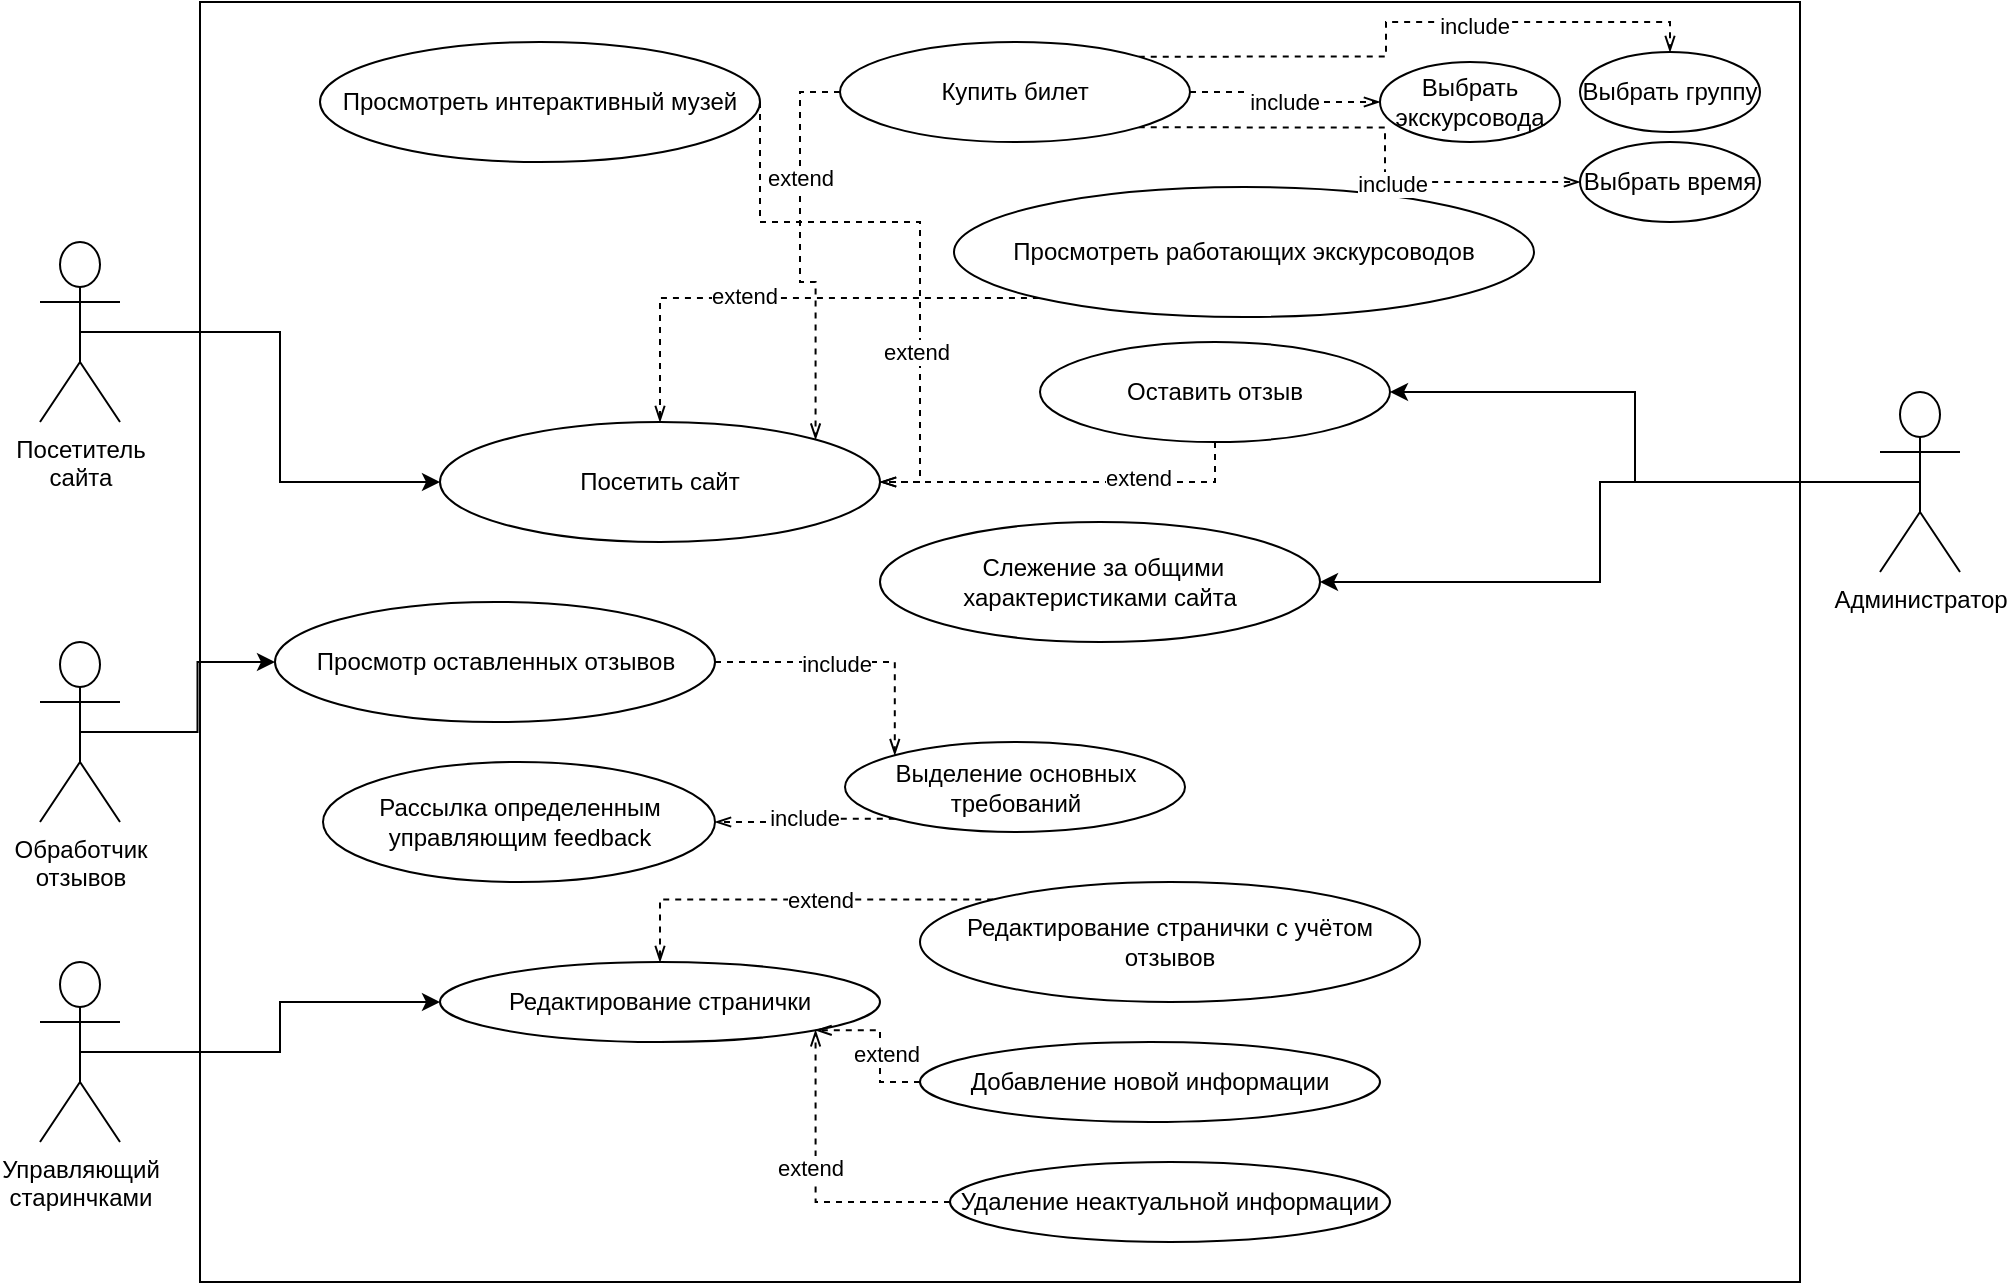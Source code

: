 <mxfile version="13.8.4" type="github">
  <diagram id="HkLXYZkjPSmSRo82ktFW" name="Страница 1">
    <mxGraphModel dx="1398" dy="696" grid="1" gridSize="10" guides="1" tooltips="1" connect="1" arrows="1" fold="1" page="1" pageScale="1" pageWidth="827" pageHeight="1169" math="0" shadow="0">
      <root>
        <mxCell id="0" />
        <mxCell id="1" parent="0" />
        <mxCell id="KDXUl9j2A7vx40TtsM8v-80" value="" style="rounded=0;whiteSpace=wrap;html=1;align=center;" vertex="1" parent="1">
          <mxGeometry x="160" y="200" width="800" height="640" as="geometry" />
        </mxCell>
        <mxCell id="KDXUl9j2A7vx40TtsM8v-7" value="Посетитель &lt;br&gt;сайта" style="shape=umlActor;verticalLabelPosition=bottom;verticalAlign=top;html=1;outlineConnect=0;labelPosition=center;align=center;" vertex="1" parent="1">
          <mxGeometry x="80" y="320" width="40" height="90" as="geometry" />
        </mxCell>
        <mxCell id="KDXUl9j2A7vx40TtsM8v-8" value="Управляющий&lt;br&gt;старинчками" style="shape=umlActor;verticalLabelPosition=bottom;verticalAlign=top;html=1;outlineConnect=0;labelPosition=center;align=center;" vertex="1" parent="1">
          <mxGeometry x="80" y="680" width="40" height="90" as="geometry" />
        </mxCell>
        <mxCell id="KDXUl9j2A7vx40TtsM8v-63" value="Удаление неактуальной информации" style="ellipse;whiteSpace=wrap;html=1;align=center;" vertex="1" parent="1">
          <mxGeometry x="535" y="780" width="220" height="40" as="geometry" />
        </mxCell>
        <mxCell id="KDXUl9j2A7vx40TtsM8v-70" value="Обработчик &lt;br&gt;отзывов" style="shape=umlActor;verticalLabelPosition=bottom;verticalAlign=top;html=1;outlineConnect=0;labelPosition=center;align=center;" vertex="1" parent="1">
          <mxGeometry x="80" y="520" width="40" height="90" as="geometry" />
        </mxCell>
        <mxCell id="KDXUl9j2A7vx40TtsM8v-46" style="edgeStyle=orthogonalEdgeStyle;rounded=0;orthogonalLoop=1;jettySize=auto;html=1;exitX=0.5;exitY=0.5;exitDx=0;exitDy=0;exitPerimeter=0;entryX=0;entryY=0.5;entryDx=0;entryDy=0;" edge="1" parent="1" source="KDXUl9j2A7vx40TtsM8v-7" target="KDXUl9j2A7vx40TtsM8v-12">
          <mxGeometry relative="1" as="geometry" />
        </mxCell>
        <mxCell id="KDXUl9j2A7vx40TtsM8v-61" style="edgeStyle=orthogonalEdgeStyle;rounded=0;orthogonalLoop=1;jettySize=auto;html=1;exitX=0.5;exitY=0.5;exitDx=0;exitDy=0;exitPerimeter=0;entryX=0;entryY=0.5;entryDx=0;entryDy=0;" edge="1" parent="1" source="KDXUl9j2A7vx40TtsM8v-8" target="KDXUl9j2A7vx40TtsM8v-60">
          <mxGeometry relative="1" as="geometry" />
        </mxCell>
        <mxCell id="KDXUl9j2A7vx40TtsM8v-57" style="edgeStyle=orthogonalEdgeStyle;rounded=0;orthogonalLoop=1;jettySize=auto;html=1;exitX=0.5;exitY=0.5;exitDx=0;exitDy=0;exitPerimeter=0;" edge="1" parent="1" source="KDXUl9j2A7vx40TtsM8v-9" target="KDXUl9j2A7vx40TtsM8v-56">
          <mxGeometry relative="1" as="geometry" />
        </mxCell>
        <mxCell id="KDXUl9j2A7vx40TtsM8v-78" style="edgeStyle=orthogonalEdgeStyle;rounded=0;orthogonalLoop=1;jettySize=auto;html=1;exitX=0.5;exitY=0.5;exitDx=0;exitDy=0;exitPerimeter=0;entryX=1;entryY=0.5;entryDx=0;entryDy=0;endArrow=classic;endFill=1;" edge="1" parent="1" source="KDXUl9j2A7vx40TtsM8v-9" target="KDXUl9j2A7vx40TtsM8v-36">
          <mxGeometry relative="1" as="geometry" />
        </mxCell>
        <mxCell id="KDXUl9j2A7vx40TtsM8v-9" value="Администратор" style="shape=umlActor;verticalLabelPosition=bottom;verticalAlign=top;html=1;outlineConnect=0;labelPosition=center;align=center;" vertex="1" parent="1">
          <mxGeometry x="1000" y="395" width="40" height="90" as="geometry" />
        </mxCell>
        <mxCell id="KDXUl9j2A7vx40TtsM8v-12" value="Посетить сайт" style="ellipse;whiteSpace=wrap;html=1;align=center;" vertex="1" parent="1">
          <mxGeometry x="280" y="410" width="220" height="60" as="geometry" />
        </mxCell>
        <mxCell id="KDXUl9j2A7vx40TtsM8v-51" style="edgeStyle=orthogonalEdgeStyle;rounded=0;orthogonalLoop=1;jettySize=auto;html=1;exitX=1;exitY=0.5;exitDx=0;exitDy=0;entryX=1;entryY=0.5;entryDx=0;entryDy=0;dashed=1;endArrow=openThin;endFill=0;" edge="1" parent="1" source="KDXUl9j2A7vx40TtsM8v-32" target="KDXUl9j2A7vx40TtsM8v-12">
          <mxGeometry relative="1" as="geometry">
            <Array as="points">
              <mxPoint x="440" y="310" />
              <mxPoint x="520" y="310" />
              <mxPoint x="520" y="440" />
            </Array>
          </mxGeometry>
        </mxCell>
        <mxCell id="KDXUl9j2A7vx40TtsM8v-53" value="extend" style="edgeLabel;html=1;align=center;verticalAlign=middle;resizable=0;points=[];" vertex="1" connectable="0" parent="KDXUl9j2A7vx40TtsM8v-51">
          <mxGeometry x="0.414" y="-2" relative="1" as="geometry">
            <mxPoint as="offset" />
          </mxGeometry>
        </mxCell>
        <mxCell id="KDXUl9j2A7vx40TtsM8v-32" value="Просмотреть интерактивный музей" style="ellipse;whiteSpace=wrap;html=1;align=center;" vertex="1" parent="1">
          <mxGeometry x="220" y="220" width="220" height="60" as="geometry" />
        </mxCell>
        <mxCell id="KDXUl9j2A7vx40TtsM8v-48" style="edgeStyle=orthogonalEdgeStyle;rounded=0;orthogonalLoop=1;jettySize=auto;html=1;exitX=0;exitY=1;exitDx=0;exitDy=0;dashed=1;endArrow=openThin;endFill=0;" edge="1" parent="1" source="KDXUl9j2A7vx40TtsM8v-33" target="KDXUl9j2A7vx40TtsM8v-12">
          <mxGeometry relative="1" as="geometry" />
        </mxCell>
        <mxCell id="KDXUl9j2A7vx40TtsM8v-55" value="extend" style="edgeLabel;html=1;align=center;verticalAlign=middle;resizable=0;points=[];" vertex="1" connectable="0" parent="KDXUl9j2A7vx40TtsM8v-48">
          <mxGeometry x="0.177" y="-1" relative="1" as="geometry">
            <mxPoint as="offset" />
          </mxGeometry>
        </mxCell>
        <mxCell id="KDXUl9j2A7vx40TtsM8v-33" value="Просмотреть работающих&amp;nbsp;экскурсоводов" style="ellipse;whiteSpace=wrap;html=1;align=center;" vertex="1" parent="1">
          <mxGeometry x="537" y="292.5" width="290" height="65" as="geometry" />
        </mxCell>
        <mxCell id="KDXUl9j2A7vx40TtsM8v-49" style="edgeStyle=orthogonalEdgeStyle;rounded=0;orthogonalLoop=1;jettySize=auto;html=1;exitX=0;exitY=0.5;exitDx=0;exitDy=0;entryX=1;entryY=0;entryDx=0;entryDy=0;dashed=1;endArrow=openThin;endFill=0;" edge="1" parent="1" source="KDXUl9j2A7vx40TtsM8v-35" target="KDXUl9j2A7vx40TtsM8v-12">
          <mxGeometry relative="1" as="geometry" />
        </mxCell>
        <mxCell id="KDXUl9j2A7vx40TtsM8v-52" value="extend" style="edgeLabel;html=1;align=center;verticalAlign=middle;resizable=0;points=[];" vertex="1" connectable="0" parent="KDXUl9j2A7vx40TtsM8v-49">
          <mxGeometry x="-0.375" relative="1" as="geometry">
            <mxPoint as="offset" />
          </mxGeometry>
        </mxCell>
        <mxCell id="KDXUl9j2A7vx40TtsM8v-85" style="edgeStyle=orthogonalEdgeStyle;rounded=0;orthogonalLoop=1;jettySize=auto;html=1;exitX=1;exitY=0.5;exitDx=0;exitDy=0;entryX=0;entryY=0.5;entryDx=0;entryDy=0;endArrow=openThin;endFill=0;dashed=1;" edge="1" parent="1" source="KDXUl9j2A7vx40TtsM8v-35" target="KDXUl9j2A7vx40TtsM8v-82">
          <mxGeometry relative="1" as="geometry" />
        </mxCell>
        <mxCell id="KDXUl9j2A7vx40TtsM8v-89" value="include" style="edgeLabel;html=1;align=center;verticalAlign=middle;resizable=0;points=[];" vertex="1" connectable="0" parent="KDXUl9j2A7vx40TtsM8v-85">
          <mxGeometry x="0.058" y="-1" relative="1" as="geometry">
            <mxPoint x="-1" y="-1" as="offset" />
          </mxGeometry>
        </mxCell>
        <mxCell id="KDXUl9j2A7vx40TtsM8v-86" style="edgeStyle=orthogonalEdgeStyle;rounded=0;orthogonalLoop=1;jettySize=auto;html=1;exitX=1;exitY=0;exitDx=0;exitDy=0;entryX=0.5;entryY=0;entryDx=0;entryDy=0;endArrow=openThin;endFill=0;dashed=1;" edge="1" parent="1" source="KDXUl9j2A7vx40TtsM8v-35" target="KDXUl9j2A7vx40TtsM8v-83">
          <mxGeometry relative="1" as="geometry">
            <Array as="points">
              <mxPoint x="753" y="227" />
              <mxPoint x="753" y="210" />
              <mxPoint x="895" y="210" />
            </Array>
          </mxGeometry>
        </mxCell>
        <mxCell id="KDXUl9j2A7vx40TtsM8v-88" value="include" style="edgeLabel;html=1;align=center;verticalAlign=middle;resizable=0;points=[];" vertex="1" connectable="0" parent="KDXUl9j2A7vx40TtsM8v-86">
          <mxGeometry x="0.242" y="-2" relative="1" as="geometry">
            <mxPoint as="offset" />
          </mxGeometry>
        </mxCell>
        <mxCell id="KDXUl9j2A7vx40TtsM8v-87" style="edgeStyle=orthogonalEdgeStyle;rounded=0;orthogonalLoop=1;jettySize=auto;html=1;exitX=1;exitY=1;exitDx=0;exitDy=0;endArrow=openThin;endFill=0;dashed=1;entryX=0;entryY=0.5;entryDx=0;entryDy=0;" edge="1" parent="1" source="KDXUl9j2A7vx40TtsM8v-35" target="KDXUl9j2A7vx40TtsM8v-84">
          <mxGeometry relative="1" as="geometry">
            <Array as="points" />
          </mxGeometry>
        </mxCell>
        <mxCell id="KDXUl9j2A7vx40TtsM8v-90" value="include" style="edgeLabel;html=1;align=center;verticalAlign=middle;resizable=0;points=[];" vertex="1" connectable="0" parent="KDXUl9j2A7vx40TtsM8v-87">
          <mxGeometry x="0.242" y="-1" relative="1" as="geometry">
            <mxPoint as="offset" />
          </mxGeometry>
        </mxCell>
        <mxCell id="KDXUl9j2A7vx40TtsM8v-35" value="Купить билет" style="ellipse;whiteSpace=wrap;html=1;align=center;" vertex="1" parent="1">
          <mxGeometry x="480" y="220" width="175" height="50" as="geometry" />
        </mxCell>
        <mxCell id="KDXUl9j2A7vx40TtsM8v-47" style="edgeStyle=orthogonalEdgeStyle;rounded=0;orthogonalLoop=1;jettySize=auto;html=1;exitX=0.5;exitY=1;exitDx=0;exitDy=0;entryX=1;entryY=0.5;entryDx=0;entryDy=0;dashed=1;endArrow=openThin;endFill=0;" edge="1" parent="1" source="KDXUl9j2A7vx40TtsM8v-36" target="KDXUl9j2A7vx40TtsM8v-12">
          <mxGeometry relative="1" as="geometry" />
        </mxCell>
        <mxCell id="KDXUl9j2A7vx40TtsM8v-54" value="extend" style="edgeLabel;html=1;align=center;verticalAlign=middle;resizable=0;points=[];" vertex="1" connectable="0" parent="KDXUl9j2A7vx40TtsM8v-47">
          <mxGeometry x="-0.376" y="-2" relative="1" as="geometry">
            <mxPoint as="offset" />
          </mxGeometry>
        </mxCell>
        <mxCell id="KDXUl9j2A7vx40TtsM8v-36" value="Оставить отзыв" style="ellipse;whiteSpace=wrap;html=1;align=center;" vertex="1" parent="1">
          <mxGeometry x="580" y="370" width="175" height="50" as="geometry" />
        </mxCell>
        <mxCell id="KDXUl9j2A7vx40TtsM8v-56" value="&amp;nbsp;Слежение за общими характеристиками сайта" style="ellipse;whiteSpace=wrap;html=1;align=center;" vertex="1" parent="1">
          <mxGeometry x="500" y="460" width="220" height="60" as="geometry" />
        </mxCell>
        <mxCell id="KDXUl9j2A7vx40TtsM8v-64" style="edgeStyle=orthogonalEdgeStyle;rounded=0;orthogonalLoop=1;jettySize=auto;html=1;exitX=0;exitY=0;exitDx=0;exitDy=0;entryX=0.5;entryY=0;entryDx=0;entryDy=0;dashed=1;endArrow=openThin;endFill=0;" edge="1" parent="1" source="KDXUl9j2A7vx40TtsM8v-58" target="KDXUl9j2A7vx40TtsM8v-60">
          <mxGeometry relative="1" as="geometry" />
        </mxCell>
        <mxCell id="KDXUl9j2A7vx40TtsM8v-67" value="extend" style="edgeLabel;html=1;align=center;verticalAlign=middle;resizable=0;points=[];" vertex="1" connectable="0" parent="KDXUl9j2A7vx40TtsM8v-64">
          <mxGeometry x="-0.124" relative="1" as="geometry">
            <mxPoint as="offset" />
          </mxGeometry>
        </mxCell>
        <mxCell id="KDXUl9j2A7vx40TtsM8v-58" value="Редактирование странички с учётом отзывов" style="ellipse;whiteSpace=wrap;html=1;align=center;" vertex="1" parent="1">
          <mxGeometry x="520" y="640" width="250" height="60" as="geometry" />
        </mxCell>
        <mxCell id="KDXUl9j2A7vx40TtsM8v-60" value="Редактирование странички" style="ellipse;whiteSpace=wrap;html=1;align=center;" vertex="1" parent="1">
          <mxGeometry x="280" y="680" width="220" height="40" as="geometry" />
        </mxCell>
        <mxCell id="KDXUl9j2A7vx40TtsM8v-65" style="edgeStyle=orthogonalEdgeStyle;rounded=0;orthogonalLoop=1;jettySize=auto;html=1;exitX=0;exitY=0.5;exitDx=0;exitDy=0;entryX=1;entryY=1;entryDx=0;entryDy=0;dashed=1;endArrow=openThin;endFill=0;" edge="1" parent="1" source="KDXUl9j2A7vx40TtsM8v-62" target="KDXUl9j2A7vx40TtsM8v-60">
          <mxGeometry relative="1" as="geometry" />
        </mxCell>
        <mxCell id="KDXUl9j2A7vx40TtsM8v-68" value="extend" style="edgeLabel;html=1;align=center;verticalAlign=middle;resizable=0;points=[];" vertex="1" connectable="0" parent="KDXUl9j2A7vx40TtsM8v-65">
          <mxGeometry x="-0.13" y="-3" relative="1" as="geometry">
            <mxPoint as="offset" />
          </mxGeometry>
        </mxCell>
        <mxCell id="KDXUl9j2A7vx40TtsM8v-62" value="Добавление новой информации" style="ellipse;whiteSpace=wrap;html=1;align=center;" vertex="1" parent="1">
          <mxGeometry x="520" y="720" width="230" height="40" as="geometry" />
        </mxCell>
        <mxCell id="KDXUl9j2A7vx40TtsM8v-66" style="edgeStyle=orthogonalEdgeStyle;rounded=0;orthogonalLoop=1;jettySize=auto;html=1;exitX=0;exitY=0.5;exitDx=0;exitDy=0;entryX=1;entryY=1;entryDx=0;entryDy=0;dashed=1;endArrow=openThin;endFill=0;" edge="1" parent="1" source="KDXUl9j2A7vx40TtsM8v-63" target="KDXUl9j2A7vx40TtsM8v-60">
          <mxGeometry relative="1" as="geometry" />
        </mxCell>
        <mxCell id="KDXUl9j2A7vx40TtsM8v-69" value="extend" style="edgeLabel;html=1;align=center;verticalAlign=middle;resizable=0;points=[];" vertex="1" connectable="0" parent="KDXUl9j2A7vx40TtsM8v-66">
          <mxGeometry x="-0.122" y="-17" relative="1" as="geometry">
            <mxPoint x="-20" y="-17" as="offset" />
          </mxGeometry>
        </mxCell>
        <mxCell id="KDXUl9j2A7vx40TtsM8v-74" style="edgeStyle=orthogonalEdgeStyle;rounded=0;orthogonalLoop=1;jettySize=auto;html=1;exitX=0.5;exitY=0.5;exitDx=0;exitDy=0;exitPerimeter=0;endArrow=classic;endFill=1;" edge="1" parent="1" source="KDXUl9j2A7vx40TtsM8v-70" target="KDXUl9j2A7vx40TtsM8v-71">
          <mxGeometry relative="1" as="geometry">
            <mxPoint x="195" y="530" as="targetPoint" />
          </mxGeometry>
        </mxCell>
        <mxCell id="KDXUl9j2A7vx40TtsM8v-75" style="edgeStyle=orthogonalEdgeStyle;rounded=0;orthogonalLoop=1;jettySize=auto;html=1;exitX=1;exitY=0.5;exitDx=0;exitDy=0;entryX=0;entryY=0;entryDx=0;entryDy=0;endArrow=openThin;endFill=0;dashed=1;" edge="1" parent="1" source="KDXUl9j2A7vx40TtsM8v-71" target="KDXUl9j2A7vx40TtsM8v-72">
          <mxGeometry relative="1" as="geometry" />
        </mxCell>
        <mxCell id="KDXUl9j2A7vx40TtsM8v-76" value="include" style="edgeLabel;html=1;align=center;verticalAlign=middle;resizable=0;points=[];" vertex="1" connectable="0" parent="KDXUl9j2A7vx40TtsM8v-75">
          <mxGeometry x="-0.112" y="-1" relative="1" as="geometry">
            <mxPoint as="offset" />
          </mxGeometry>
        </mxCell>
        <mxCell id="KDXUl9j2A7vx40TtsM8v-71" value="Просмотр оставленных отзывов" style="ellipse;whiteSpace=wrap;html=1;align=center;" vertex="1" parent="1">
          <mxGeometry x="197.5" y="500" width="220" height="60" as="geometry" />
        </mxCell>
        <mxCell id="KDXUl9j2A7vx40TtsM8v-77" value="include" style="edgeStyle=orthogonalEdgeStyle;rounded=0;orthogonalLoop=1;jettySize=auto;html=1;exitX=0;exitY=1;exitDx=0;exitDy=0;entryX=1;entryY=0.5;entryDx=0;entryDy=0;dashed=1;endArrow=openThin;endFill=0;" edge="1" parent="1" source="KDXUl9j2A7vx40TtsM8v-72" target="KDXUl9j2A7vx40TtsM8v-73">
          <mxGeometry relative="1" as="geometry" />
        </mxCell>
        <mxCell id="KDXUl9j2A7vx40TtsM8v-72" value="Выделение основных требований" style="ellipse;whiteSpace=wrap;html=1;align=center;" vertex="1" parent="1">
          <mxGeometry x="482.5" y="570" width="170" height="45" as="geometry" />
        </mxCell>
        <mxCell id="KDXUl9j2A7vx40TtsM8v-73" value="Рассылка определенным управляющим feedback" style="ellipse;whiteSpace=wrap;html=1;align=center;" vertex="1" parent="1">
          <mxGeometry x="221.5" y="580" width="196" height="60" as="geometry" />
        </mxCell>
        <mxCell id="KDXUl9j2A7vx40TtsM8v-82" value="Выбрать экскурсовода" style="ellipse;whiteSpace=wrap;html=1;align=center;" vertex="1" parent="1">
          <mxGeometry x="750" y="230" width="90" height="40" as="geometry" />
        </mxCell>
        <mxCell id="KDXUl9j2A7vx40TtsM8v-83" value="Выбрать группу" style="ellipse;whiteSpace=wrap;html=1;align=center;" vertex="1" parent="1">
          <mxGeometry x="850" y="225" width="90" height="40" as="geometry" />
        </mxCell>
        <mxCell id="KDXUl9j2A7vx40TtsM8v-84" value="Выбрать время" style="ellipse;whiteSpace=wrap;html=1;align=center;" vertex="1" parent="1">
          <mxGeometry x="850" y="270" width="90" height="40" as="geometry" />
        </mxCell>
      </root>
    </mxGraphModel>
  </diagram>
</mxfile>
